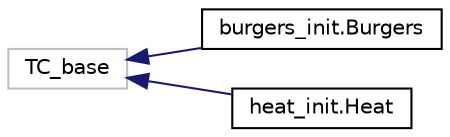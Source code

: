 digraph "Graphical Class Hierarchy"
{
 // LATEX_PDF_SIZE
  edge [fontname="Helvetica",fontsize="10",labelfontname="Helvetica",labelfontsize="10"];
  node [fontname="Helvetica",fontsize="10",shape=record];
  rankdir="LR";
  Node109 [label="TC_base",height=0.2,width=0.4,color="grey75", fillcolor="white", style="filled",tooltip=" "];
  Node109 -> Node0 [dir="back",color="midnightblue",fontsize="10",style="solid",fontname="Helvetica"];
  Node0 [label="burgers_init.Burgers",height=0.2,width=0.4,color="black", fillcolor="white", style="filled",URL="$classburgers__init_1_1Burgers.html",tooltip=" "];
  Node109 -> Node111 [dir="back",color="midnightblue",fontsize="10",style="solid",fontname="Helvetica"];
  Node111 [label="heat_init.Heat",height=0.2,width=0.4,color="black", fillcolor="white", style="filled",URL="$classheat__init_1_1Heat.html",tooltip=" "];
}
